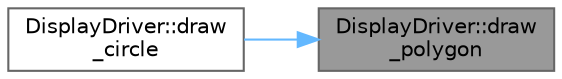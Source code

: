 digraph "DisplayDriver::draw_polygon"
{
 // LATEX_PDF_SIZE
  bgcolor="transparent";
  edge [fontname=Helvetica,fontsize=10,labelfontname=Helvetica,labelfontsize=10];
  node [fontname=Helvetica,fontsize=10,shape=box,height=0.2,width=0.4];
  rankdir="RL";
  Node1 [label="DisplayDriver::draw\l_polygon",height=0.2,width=0.4,color="gray40", fillcolor="grey60", style="filled", fontcolor="black",tooltip=" "];
  Node1 -> Node2 [dir="back",color="steelblue1",style="solid"];
  Node2 [label="DisplayDriver::draw\l_circle",height=0.2,width=0.4,color="grey40", fillcolor="white", style="filled",URL="$class_display_driver.html#a0045518fcff078fb1447933ba5e0fbaf",tooltip=" "];
}

